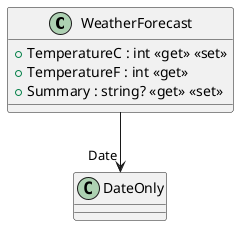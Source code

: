 @startuml
class WeatherForecast {
    + TemperatureC : int <<get>> <<set>>
    + TemperatureF : int <<get>>
    + Summary : string? <<get>> <<set>>
}
WeatherForecast --> "Date" DateOnly
@enduml
